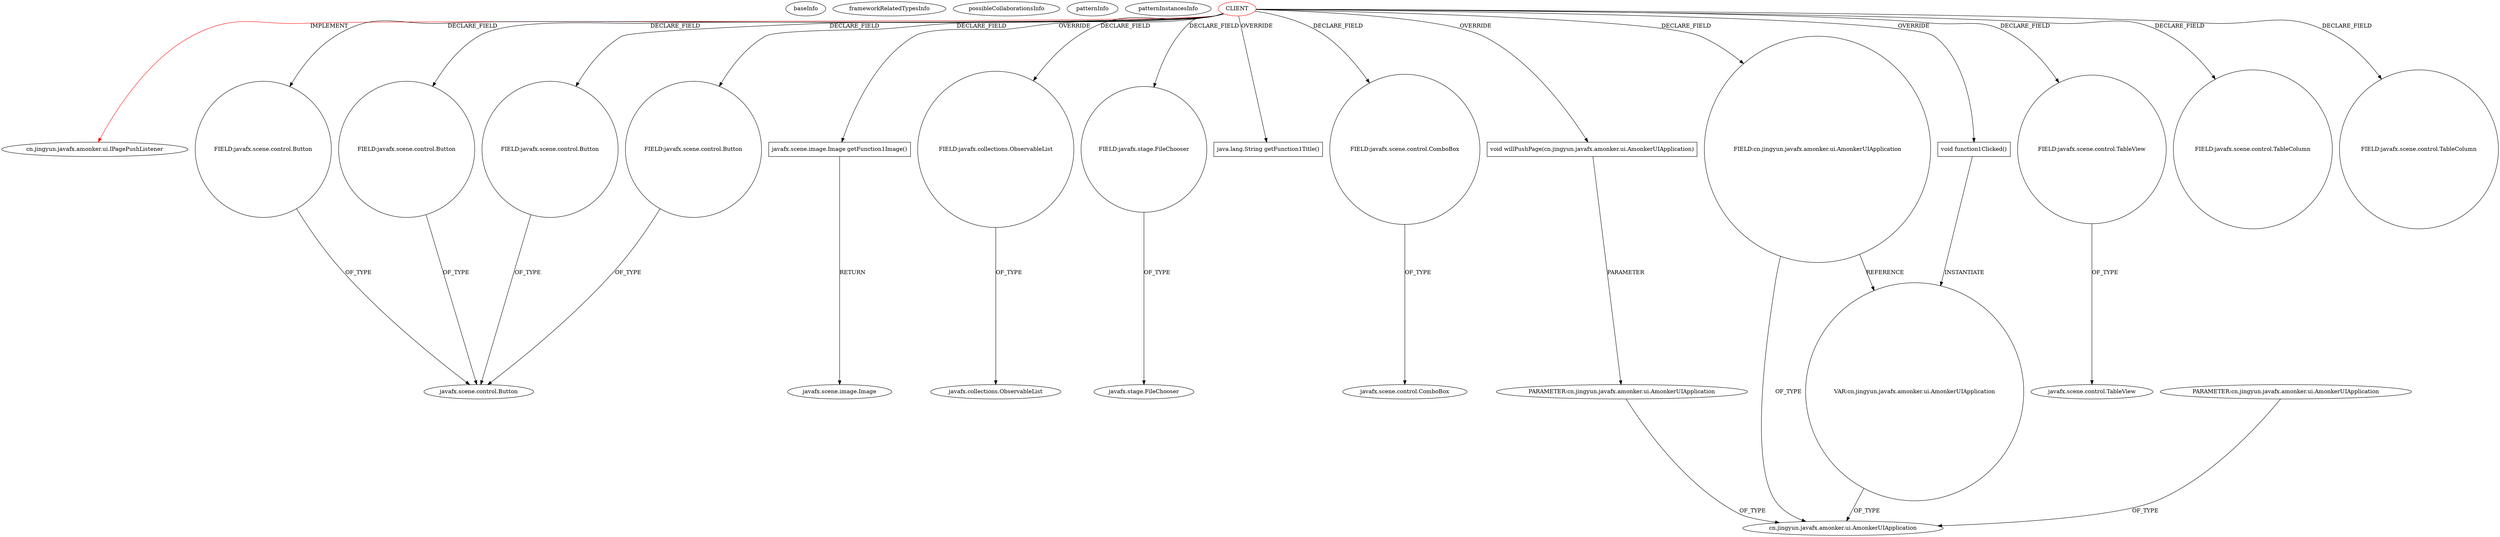 digraph {
baseInfo[graphId=3812,category="pattern",isAnonymous=false,possibleRelation=false]
frameworkRelatedTypesInfo[0="cn.jingyun.javafx.amonker.ui.IPagePushListener"]
possibleCollaborationsInfo[]
patternInfo[frequency=2.0,patternRootClient=0]
patternInstancesInfo[0="amonker-Trans~/amonker-Trans/Trans-master/src/cn/jingyun/trans/Project.java~Project~1849",1="amonker-Trans~/amonker-Trans/Trans-master/src/cn/jingyun/trans/MainPane.java~MainPane~1847"]
2[label="cn.jingyun.javafx.amonker.ui.IPagePushListener",vertexType="FRAMEWORK_INTERFACE_TYPE",isFrameworkType=false]
0[label="CLIENT",vertexType="ROOT_CLIENT_CLASS_DECLARATION",isFrameworkType=false,color=red]
14[label="FIELD:javafx.scene.control.Button",vertexType="FIELD_DECLARATION",isFrameworkType=false,shape=circle]
22[label="FIELD:javafx.scene.control.Button",vertexType="FIELD_DECLARATION",isFrameworkType=false,shape=circle]
12[label="FIELD:javafx.scene.control.Button",vertexType="FIELD_DECLARATION",isFrameworkType=false,shape=circle]
20[label="FIELD:javafx.scene.control.Button",vertexType="FIELD_DECLARATION",isFrameworkType=false,shape=circle]
83[label="javafx.scene.image.Image getFunction1Image()",vertexType="OVERRIDING_METHOD_DECLARATION",isFrameworkType=false,shape=box]
84[label="javafx.scene.image.Image",vertexType="FRAMEWORK_CLASS_TYPE",isFrameworkType=false]
32[label="FIELD:javafx.collections.ObservableList",vertexType="FIELD_DECLARATION",isFrameworkType=false,shape=circle]
33[label="javafx.collections.ObservableList",vertexType="FRAMEWORK_INTERFACE_TYPE",isFrameworkType=false]
26[label="FIELD:javafx.stage.FileChooser",vertexType="FIELD_DECLARATION",isFrameworkType=false,shape=circle]
82[label="java.lang.String getFunction1Title()",vertexType="OVERRIDING_METHOD_DECLARATION",isFrameworkType=false,shape=box]
9[label="javafx.scene.control.Button",vertexType="FRAMEWORK_CLASS_TYPE",isFrameworkType=false]
27[label="javafx.stage.FileChooser",vertexType="FRAMEWORK_CLASS_TYPE",isFrameworkType=false]
24[label="FIELD:javafx.scene.control.ComboBox",vertexType="FIELD_DECLARATION",isFrameworkType=false,shape=circle]
25[label="javafx.scene.control.ComboBox",vertexType="FRAMEWORK_CLASS_TYPE",isFrameworkType=false]
56[label="void willPushPage(cn.jingyun.javafx.amonker.ui.AmonkerUIApplication)",vertexType="OVERRIDING_METHOD_DECLARATION",isFrameworkType=false,shape=box]
57[label="PARAMETER:cn.jingyun.javafx.amonker.ui.AmonkerUIApplication",vertexType="PARAMETER_DECLARATION",isFrameworkType=false]
7[label="cn.jingyun.javafx.amonker.ui.AmonkerUIApplication",vertexType="FRAMEWORK_CLASS_TYPE",isFrameworkType=false]
92[label="PARAMETER:cn.jingyun.javafx.amonker.ui.AmonkerUIApplication",vertexType="PARAMETER_DECLARATION",isFrameworkType=false]
76[label="VAR:cn.jingyun.javafx.amonker.ui.AmonkerUIApplication",vertexType="VARIABLE_EXPRESION",isFrameworkType=false,shape=circle]
6[label="FIELD:cn.jingyun.javafx.amonker.ui.AmonkerUIApplication",vertexType="FIELD_DECLARATION",isFrameworkType=false,shape=circle]
44[label="FIELD:javafx.scene.control.TableView",vertexType="FIELD_DECLARATION",isFrameworkType=false,shape=circle]
45[label="javafx.scene.control.TableView",vertexType="FRAMEWORK_CLASS_TYPE",isFrameworkType=false]
75[label="void function1Clicked()",vertexType="OVERRIDING_METHOD_DECLARATION",isFrameworkType=false,shape=box]
52[label="FIELD:javafx.scene.control.TableColumn",vertexType="FIELD_DECLARATION",isFrameworkType=false,shape=circle]
48[label="FIELD:javafx.scene.control.TableColumn",vertexType="FIELD_DECLARATION",isFrameworkType=false,shape=circle]
0->24[label="DECLARE_FIELD"]
0->83[label="OVERRIDE"]
20->9[label="OF_TYPE"]
56->57[label="PARAMETER"]
6->7[label="OF_TYPE"]
0->52[label="DECLARE_FIELD"]
76->7[label="OF_TYPE"]
0->12[label="DECLARE_FIELD"]
14->9[label="OF_TYPE"]
92->7[label="OF_TYPE"]
24->25[label="OF_TYPE"]
0->2[label="IMPLEMENT",color=red]
0->26[label="DECLARE_FIELD"]
0->48[label="DECLARE_FIELD"]
83->84[label="RETURN"]
75->76[label="INSTANTIATE"]
44->45[label="OF_TYPE"]
0->20[label="DECLARE_FIELD"]
32->33[label="OF_TYPE"]
0->75[label="OVERRIDE"]
0->22[label="DECLARE_FIELD"]
12->9[label="OF_TYPE"]
0->14[label="DECLARE_FIELD"]
22->9[label="OF_TYPE"]
26->27[label="OF_TYPE"]
0->82[label="OVERRIDE"]
0->6[label="DECLARE_FIELD"]
0->56[label="OVERRIDE"]
0->44[label="DECLARE_FIELD"]
0->32[label="DECLARE_FIELD"]
6->76[label="REFERENCE"]
57->7[label="OF_TYPE"]
}
